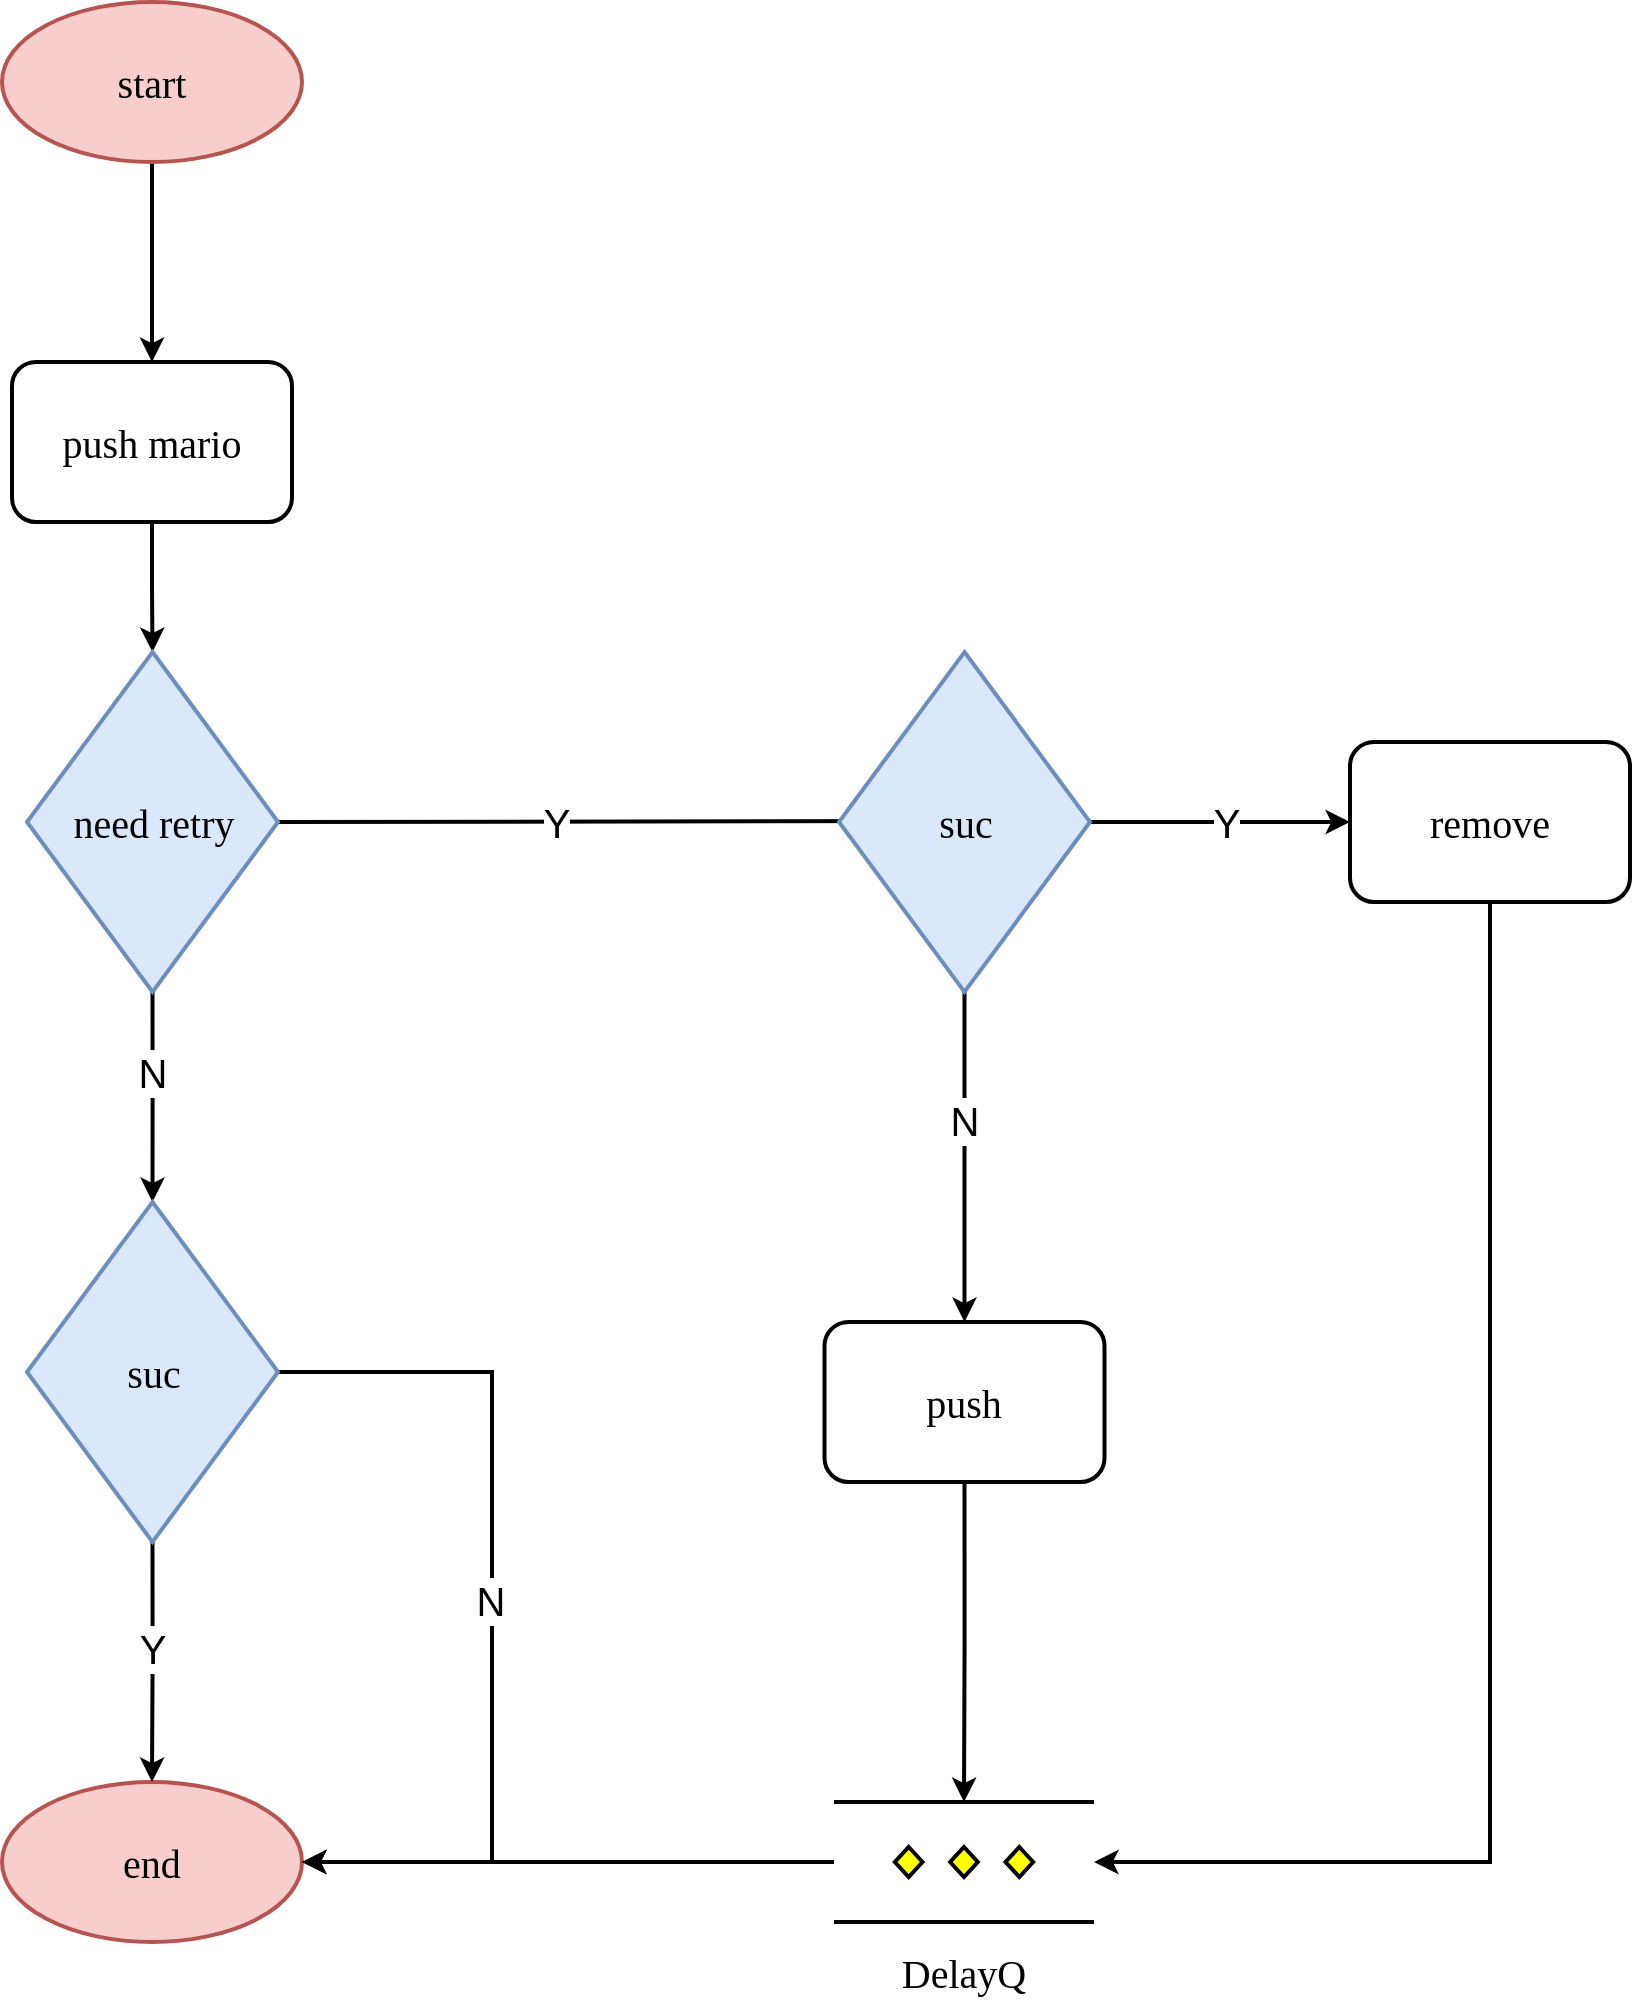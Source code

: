 <mxfile version="16.0.3" type="github"><diagram id="DzH0w7ahjAP1ygh-yPZ5" name="Page-1"><mxGraphModel dx="1422" dy="706" grid="1" gridSize="10" guides="1" tooltips="1" connect="1" arrows="1" fold="1" page="1" pageScale="1" pageWidth="1654" pageHeight="2336" math="0" shadow="0"><root><mxCell id="0"/><mxCell id="1" parent="0"/><mxCell id="IWwzbg3mLCVQNY44W7K9-39" style="edgeStyle=orthogonalEdgeStyle;rounded=0;orthogonalLoop=1;jettySize=auto;html=1;exitX=0.5;exitY=1;exitDx=0;exitDy=0;entryX=0.5;entryY=0;entryDx=0;entryDy=0;entryPerimeter=0;fontSize=20;strokeWidth=2;" parent="1" source="IWwzbg3mLCVQNY44W7K9-2" target="IWwzbg3mLCVQNY44W7K9-28" edge="1"><mxGeometry relative="1" as="geometry"/></mxCell><mxCell id="IWwzbg3mLCVQNY44W7K9-2" value="push mario" style="rounded=1;whiteSpace=wrap;html=1;strokeWidth=2;fontSize=20;fontFamily=Comic Sans MS;" parent="1" vertex="1"><mxGeometry x="280" y="270" width="140" height="80" as="geometry"/></mxCell><mxCell id="IWwzbg3mLCVQNY44W7K9-35" style="edgeStyle=orthogonalEdgeStyle;rounded=0;orthogonalLoop=1;jettySize=auto;html=1;exitX=1;exitY=0.5;exitDx=0;exitDy=0;exitPerimeter=0;fontSize=20;strokeWidth=2;" parent="1" source="IWwzbg3mLCVQNY44W7K9-28" edge="1"><mxGeometry relative="1" as="geometry"><mxPoint x="755.0" y="499.529" as="targetPoint"/></mxGeometry></mxCell><mxCell id="IWwzbg3mLCVQNY44W7K9-63" value="Y" style="edgeLabel;html=1;align=center;verticalAlign=middle;resizable=0;points=[];fontSize=20;" parent="IWwzbg3mLCVQNY44W7K9-35" vertex="1" connectable="0"><mxGeometry x="-0.362" relative="1" as="geometry"><mxPoint x="30" as="offset"/></mxGeometry></mxCell><mxCell id="IWwzbg3mLCVQNY44W7K9-68" style="edgeStyle=orthogonalEdgeStyle;rounded=0;sketch=0;orthogonalLoop=1;jettySize=auto;html=1;exitX=0.5;exitY=1;exitDx=0;exitDy=0;exitPerimeter=0;fontSize=14;endSize=6;strokeWidth=2;" parent="1" source="IWwzbg3mLCVQNY44W7K9-28" target="IWwzbg3mLCVQNY44W7K9-67" edge="1"><mxGeometry relative="1" as="geometry"/></mxCell><mxCell id="IWwzbg3mLCVQNY44W7K9-72" value="N" style="edgeLabel;html=1;align=center;verticalAlign=middle;resizable=0;points=[];fontSize=20;" parent="IWwzbg3mLCVQNY44W7K9-68" vertex="1" connectable="0"><mxGeometry x="-0.235" y="-1" relative="1" as="geometry"><mxPoint as="offset"/></mxGeometry></mxCell><mxCell id="IWwzbg3mLCVQNY44W7K9-28" value="need retry" style="strokeWidth=2;html=1;shape=mxgraph.flowchart.decision;whiteSpace=wrap;fontSize=20;fillColor=#dae8fc;strokeColor=#6c8ebf;shadow=0;fontFamily=Comic Sans MS;" parent="1" vertex="1"><mxGeometry x="287.5" y="415" width="125.5" height="170" as="geometry"/></mxCell><mxCell id="IWwzbg3mLCVQNY44W7K9-38" style="edgeStyle=orthogonalEdgeStyle;rounded=0;orthogonalLoop=1;jettySize=auto;html=1;exitX=0.5;exitY=1;exitDx=0;exitDy=0;exitPerimeter=0;fontSize=20;strokeWidth=2;" parent="1" source="IWwzbg3mLCVQNY44W7K9-30" target="IWwzbg3mLCVQNY44W7K9-2" edge="1"><mxGeometry relative="1" as="geometry"/></mxCell><mxCell id="IWwzbg3mLCVQNY44W7K9-30" value="&lt;span style=&quot;font-size: 20px;&quot;&gt;start&lt;/span&gt;" style="strokeWidth=2;html=1;shape=mxgraph.flowchart.start_2;whiteSpace=wrap;fontSize=20;fillColor=#f8cecc;strokeColor=#b85450;fontFamily=Comic Sans MS;align=center;verticalAlign=middle;fontStyle=0" parent="1" vertex="1"><mxGeometry x="275" y="90" width="150" height="80" as="geometry"/></mxCell><mxCell id="IWwzbg3mLCVQNY44W7K9-53" style="edgeStyle=orthogonalEdgeStyle;rounded=0;sketch=0;orthogonalLoop=1;jettySize=auto;html=1;exitX=0.5;exitY=1;exitDx=0;exitDy=0;exitPerimeter=0;fontSize=20;strokeWidth=2;" parent="1" source="IWwzbg3mLCVQNY44W7K9-62" target="IWwzbg3mLCVQNY44W7K9-48" edge="1"><mxGeometry relative="1" as="geometry"><mxPoint x="749.0" y="582" as="sourcePoint"/></mxGeometry></mxCell><mxCell id="IWwzbg3mLCVQNY44W7K9-61" value="N" style="edgeLabel;html=1;align=center;verticalAlign=middle;resizable=0;points=[];fontSize=20;" parent="IWwzbg3mLCVQNY44W7K9-53" vertex="1" connectable="0"><mxGeometry x="-0.677" y="-3" relative="1" as="geometry"><mxPoint x="2" y="37" as="offset"/></mxGeometry></mxCell><mxCell id="IWwzbg3mLCVQNY44W7K9-52" style="edgeStyle=orthogonalEdgeStyle;rounded=0;sketch=0;orthogonalLoop=1;jettySize=auto;html=1;exitX=1;exitY=0.5;exitDx=0;exitDy=0;exitPerimeter=0;fontSize=20;strokeWidth=2;" parent="1" source="IWwzbg3mLCVQNY44W7K9-62" target="IWwzbg3mLCVQNY44W7K9-47" edge="1"><mxGeometry relative="1" as="geometry"><mxPoint x="802.5" y="501.5" as="sourcePoint"/></mxGeometry></mxCell><mxCell id="IWwzbg3mLCVQNY44W7K9-56" value="Y" style="edgeLabel;html=1;align=center;verticalAlign=middle;resizable=0;points=[];fontSize=20;" parent="IWwzbg3mLCVQNY44W7K9-52" vertex="1" connectable="0"><mxGeometry x="0.225" relative="1" as="geometry"><mxPoint x="-12" as="offset"/></mxGeometry></mxCell><mxCell id="IWwzbg3mLCVQNY44W7K9-46" value="&lt;span style=&quot;font-size: 20px&quot;&gt;end&lt;/span&gt;" style="strokeWidth=2;html=1;shape=mxgraph.flowchart.start_2;whiteSpace=wrap;fontSize=20;fillColor=#f8cecc;strokeColor=#b85450;fontFamily=Comic Sans MS;" parent="1" vertex="1"><mxGeometry x="275" y="980" width="150" height="80" as="geometry"/></mxCell><mxCell id="IWwzbg3mLCVQNY44W7K9-65" style="edgeStyle=orthogonalEdgeStyle;rounded=0;sketch=0;orthogonalLoop=1;jettySize=auto;html=1;exitX=0.5;exitY=1;exitDx=0;exitDy=0;entryX=1;entryY=0.5;entryDx=0;entryDy=0;entryPerimeter=0;fontSize=14;endSize=6;strokeWidth=2;" parent="1" source="IWwzbg3mLCVQNY44W7K9-47" target="IWwzbg3mLCVQNY44W7K9-59" edge="1"><mxGeometry relative="1" as="geometry"/></mxCell><mxCell id="IWwzbg3mLCVQNY44W7K9-47" value="remove" style="rounded=1;whiteSpace=wrap;html=1;strokeWidth=2;fontSize=20;fontFamily=Comic Sans MS;" parent="1" vertex="1"><mxGeometry x="949" y="460" width="140" height="80" as="geometry"/></mxCell><mxCell id="IWwzbg3mLCVQNY44W7K9-64" style="edgeStyle=orthogonalEdgeStyle;rounded=0;sketch=0;orthogonalLoop=1;jettySize=auto;html=1;exitX=0.5;exitY=1;exitDx=0;exitDy=0;entryX=0.5;entryY=0;entryDx=0;entryDy=0;entryPerimeter=0;fontSize=14;endSize=6;strokeWidth=2;" parent="1" source="IWwzbg3mLCVQNY44W7K9-48" target="IWwzbg3mLCVQNY44W7K9-59" edge="1"><mxGeometry relative="1" as="geometry"/></mxCell><mxCell id="IWwzbg3mLCVQNY44W7K9-48" value="push" style="rounded=1;whiteSpace=wrap;html=1;strokeWidth=2;fontSize=20;fontFamily=Comic Sans MS;" parent="1" vertex="1"><mxGeometry x="686.25" y="750" width="140" height="80" as="geometry"/></mxCell><mxCell id="IWwzbg3mLCVQNY44W7K9-66" style="edgeStyle=orthogonalEdgeStyle;rounded=0;sketch=0;orthogonalLoop=1;jettySize=auto;html=1;entryX=1;entryY=0.5;entryDx=0;entryDy=0;entryPerimeter=0;fontSize=14;endSize=6;strokeWidth=2;" parent="1" source="IWwzbg3mLCVQNY44W7K9-59" target="IWwzbg3mLCVQNY44W7K9-46" edge="1"><mxGeometry relative="1" as="geometry"/></mxCell><mxCell id="IWwzbg3mLCVQNY44W7K9-59" value="" style="verticalLabelPosition=bottom;verticalAlign=top;html=1;shape=mxgraph.flowchart.parallel_mode;pointerEvents=1;strokeWidth=2;fontSize=14;" parent="1" vertex="1"><mxGeometry x="691" y="990" width="130" height="60" as="geometry"/></mxCell><mxCell id="IWwzbg3mLCVQNY44W7K9-60" value="DelayQ" style="text;html=1;strokeColor=none;fillColor=none;align=center;verticalAlign=middle;whiteSpace=wrap;rounded=0;fontSize=20;fontFamily=Comic Sans MS;" parent="1" vertex="1"><mxGeometry x="726.25" y="1060" width="60" height="30" as="geometry"/></mxCell><mxCell id="IWwzbg3mLCVQNY44W7K9-62" value="suc" style="strokeWidth=2;html=1;shape=mxgraph.flowchart.decision;whiteSpace=wrap;fontSize=20;fillColor=#dae8fc;strokeColor=#6c8ebf;shadow=0;fontFamily=Comic Sans MS;" parent="1" vertex="1"><mxGeometry x="693.5" y="415" width="125.5" height="170" as="geometry"/></mxCell><mxCell id="IWwzbg3mLCVQNY44W7K9-69" style="edgeStyle=orthogonalEdgeStyle;rounded=0;sketch=0;orthogonalLoop=1;jettySize=auto;html=1;exitX=0.5;exitY=1;exitDx=0;exitDy=0;exitPerimeter=0;entryX=0.5;entryY=0;entryDx=0;entryDy=0;entryPerimeter=0;fontSize=14;endSize=6;strokeWidth=2;" parent="1" source="IWwzbg3mLCVQNY44W7K9-67" target="IWwzbg3mLCVQNY44W7K9-46" edge="1"><mxGeometry relative="1" as="geometry"/></mxCell><mxCell id="IWwzbg3mLCVQNY44W7K9-73" value="Y" style="edgeLabel;html=1;align=center;verticalAlign=middle;resizable=0;points=[];fontSize=20;" parent="IWwzbg3mLCVQNY44W7K9-69" vertex="1" connectable="0"><mxGeometry x="-0.307" y="-1" relative="1" as="geometry"><mxPoint y="11" as="offset"/></mxGeometry></mxCell><mxCell id="IWwzbg3mLCVQNY44W7K9-71" style="edgeStyle=orthogonalEdgeStyle;rounded=0;sketch=0;orthogonalLoop=1;jettySize=auto;html=1;exitX=1;exitY=0.5;exitDx=0;exitDy=0;exitPerimeter=0;entryX=1;entryY=0.5;entryDx=0;entryDy=0;entryPerimeter=0;fontSize=14;endSize=6;strokeWidth=2;" parent="1" source="IWwzbg3mLCVQNY44W7K9-67" target="IWwzbg3mLCVQNY44W7K9-46" edge="1"><mxGeometry relative="1" as="geometry"><Array as="points"><mxPoint x="520" y="775"/><mxPoint x="520" y="1020"/></Array></mxGeometry></mxCell><mxCell id="IWwzbg3mLCVQNY44W7K9-74" value="N" style="edgeLabel;html=1;align=center;verticalAlign=middle;resizable=0;points=[];fontSize=20;" parent="IWwzbg3mLCVQNY44W7K9-71" vertex="1" connectable="0"><mxGeometry x="-0.218" y="1" relative="1" as="geometry"><mxPoint x="-2" y="46" as="offset"/></mxGeometry></mxCell><mxCell id="IWwzbg3mLCVQNY44W7K9-67" value="suc" style="strokeWidth=2;html=1;shape=mxgraph.flowchart.decision;whiteSpace=wrap;fontSize=20;fillColor=#dae8fc;strokeColor=#6c8ebf;shadow=0;fontFamily=Comic Sans MS;" parent="1" vertex="1"><mxGeometry x="287.5" y="690" width="125.5" height="170" as="geometry"/></mxCell></root></mxGraphModel></diagram></mxfile>